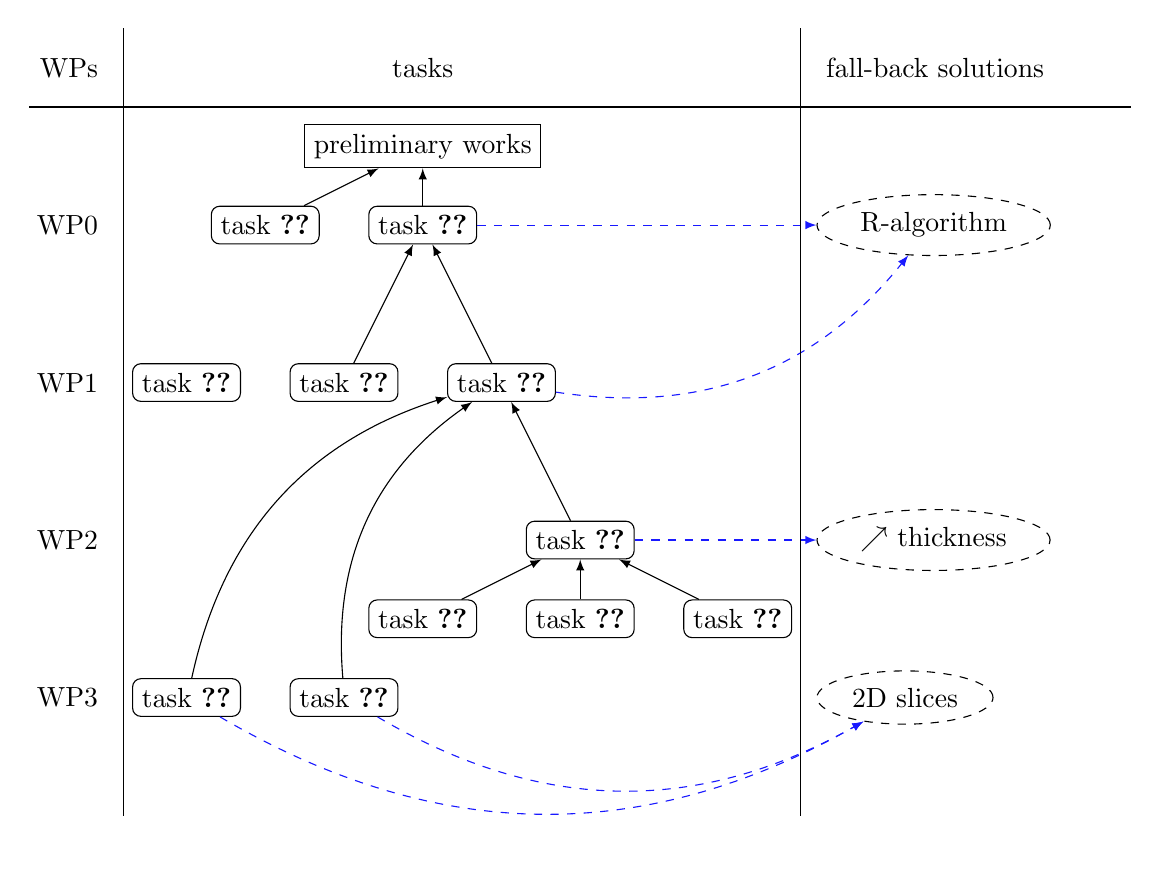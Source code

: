 \begin{tikzpicture} 
\usetikzlibrary{shapes}

\tikzset{task/.style={draw,rectangle,rounded corners=3pt}}
\tikzset{sol/.style={draw,ellipse,dashed}}
\tikzset{toSol/.style={->,>=latex,dashed,color=blue!90!white}}
\tikzset{toTask/.style={->,>=latex}}

\node[left] at (0,8) {WPs}; 
\node[left] at (0,6) {WP0}; 
\node[left] at (0,4) {WP1}; 
\node[left] at (0,2) {WP2}; 
\node[left] at (0,0) {WP3}; 

\node[right] at (9,8) {fall-back solutions};
\node[right,sol] (R) at (9,6) {R-algorithm};
\node[right,sol] (C) at (9,2) { $\nearrow$ thickness };
\node[right,sol] (S) at (9,0) {2D slices};

\node at (4,8) {tasks};
\node[draw] (P) at (4,7) {preliminary works};

\node[task] (t0a) at (2,6) {task~\ref{task:reduction}};
\node[task] (t0b) at (4,6) {task~\ref{task:start}};
\draw[toTask] (t0a) -- (P);
\draw[toTask] (t0b) -- (P);
\draw[toSol] (t0b) -- (R);
\node[task] (t1a) at (1,4) {task~\ref{task:genmeth}};
\node[task] (t1b) at (3,4) {task~\ref{task:genexp}};
\node[task] (t1c) at (5,4) {task~\ref{task:genpat}};
\draw[toTask] (t1b) -- (t0b);
\draw[toTask] (t1c) -- (t0b);
\draw[toSol] (t1c) to[bend right] (R);
\node[task] (t2a) at (6,2) {task~\ref{task:normal}};
\node[task] (t2b) at (4,1) {task~\ref{task:conv}};
\node[task] (t2c) at (6,1) {task~\ref{task:approx}};
\node[task] (t2d) at (8,1) {task~\ref{task:rendering}};
\draw[toTask] (t2a) -- (t1c);
\draw[toSol] (t2a) -- (C);
\draw[toTask] (t2b) -- (t2a);
\draw[toTask] (t2c) -- (t2a);
\draw[toTask] (t2d) -- (t2a);
\node[task] (t3a) at (1,0) {task~\ref{task:global}};
\node[task] (t3b) at (3,0) {task~\ref{task:local}};
\draw[toTask] (t3a) to[bend left] (t1c);
\draw[toTask] (t3b) to[bend left] (t1c);
\draw[toSol] (t3a) to[bend right] (S);
\draw[toSol] (t3b) to[bend right] (S);

%\draw (-0.5,0) grid[step=1] (9,8);

\draw (-1,7.5) -- (13,7.5);
\draw (0.2,-1.5) -- (0.2,8.5);
\draw (8.8,-1.5) -- (8.8,8.5);

\end{tikzpicture}
